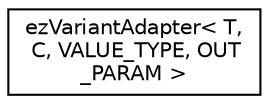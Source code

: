 digraph "Graphical Class Hierarchy"
{
 // LATEX_PDF_SIZE
  edge [fontname="Helvetica",fontsize="10",labelfontname="Helvetica",labelfontsize="10"];
  node [fontname="Helvetica",fontsize="10",shape=record];
  rankdir="LR";
  Node0 [label="ezVariantAdapter\< T,\l C, VALUE_TYPE, OUT\l_PARAM \>",height=0.2,width=0.4,color="black", fillcolor="white", style="filled",URL="$d0/d0c/structez_variant_adapter.htm",tooltip="Used to implicitly retrieve any value from an ezVariant to be used as a function argument using the a..."];
}
